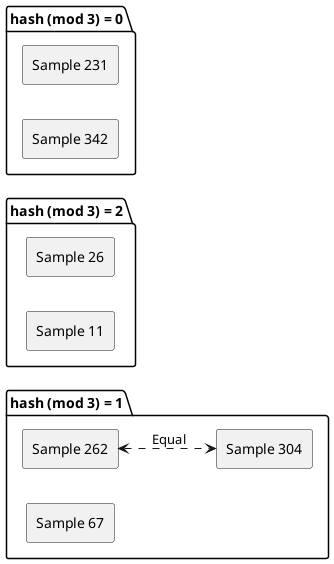 @startuml
'figure 1: Generators'
left to right direction
skinparam monochrome true
skinparam handwritten false
skinparam shadowing false
skinparam componentStyle rectangle
hide class circle

folder "hash (mod 3) = 1" {
    [Sample 262]
    [Sample 67]
    [Sample 304]
}

folder "hash (mod 3) = 2" {
    [Sample 26]
    [Sample 11]
}
folder "hash (mod 3) = 0" {
    [Sample 231]
    [Sample 342]
}

[Sample 262] <..> [Sample 304] : Equal

@enduml
